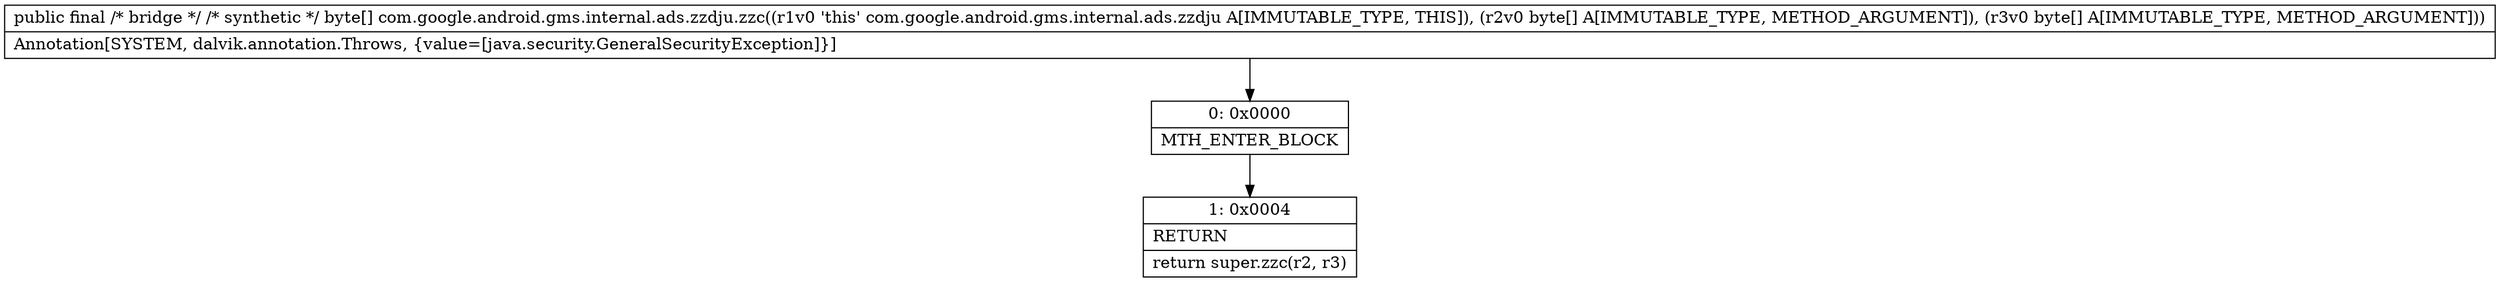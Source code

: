 digraph "CFG forcom.google.android.gms.internal.ads.zzdju.zzc([B[B)[B" {
Node_0 [shape=record,label="{0\:\ 0x0000|MTH_ENTER_BLOCK\l}"];
Node_1 [shape=record,label="{1\:\ 0x0004|RETURN\l|return super.zzc(r2, r3)\l}"];
MethodNode[shape=record,label="{public final \/* bridge *\/ \/* synthetic *\/ byte[] com.google.android.gms.internal.ads.zzdju.zzc((r1v0 'this' com.google.android.gms.internal.ads.zzdju A[IMMUTABLE_TYPE, THIS]), (r2v0 byte[] A[IMMUTABLE_TYPE, METHOD_ARGUMENT]), (r3v0 byte[] A[IMMUTABLE_TYPE, METHOD_ARGUMENT]))  | Annotation[SYSTEM, dalvik.annotation.Throws, \{value=[java.security.GeneralSecurityException]\}]\l}"];
MethodNode -> Node_0;
Node_0 -> Node_1;
}

